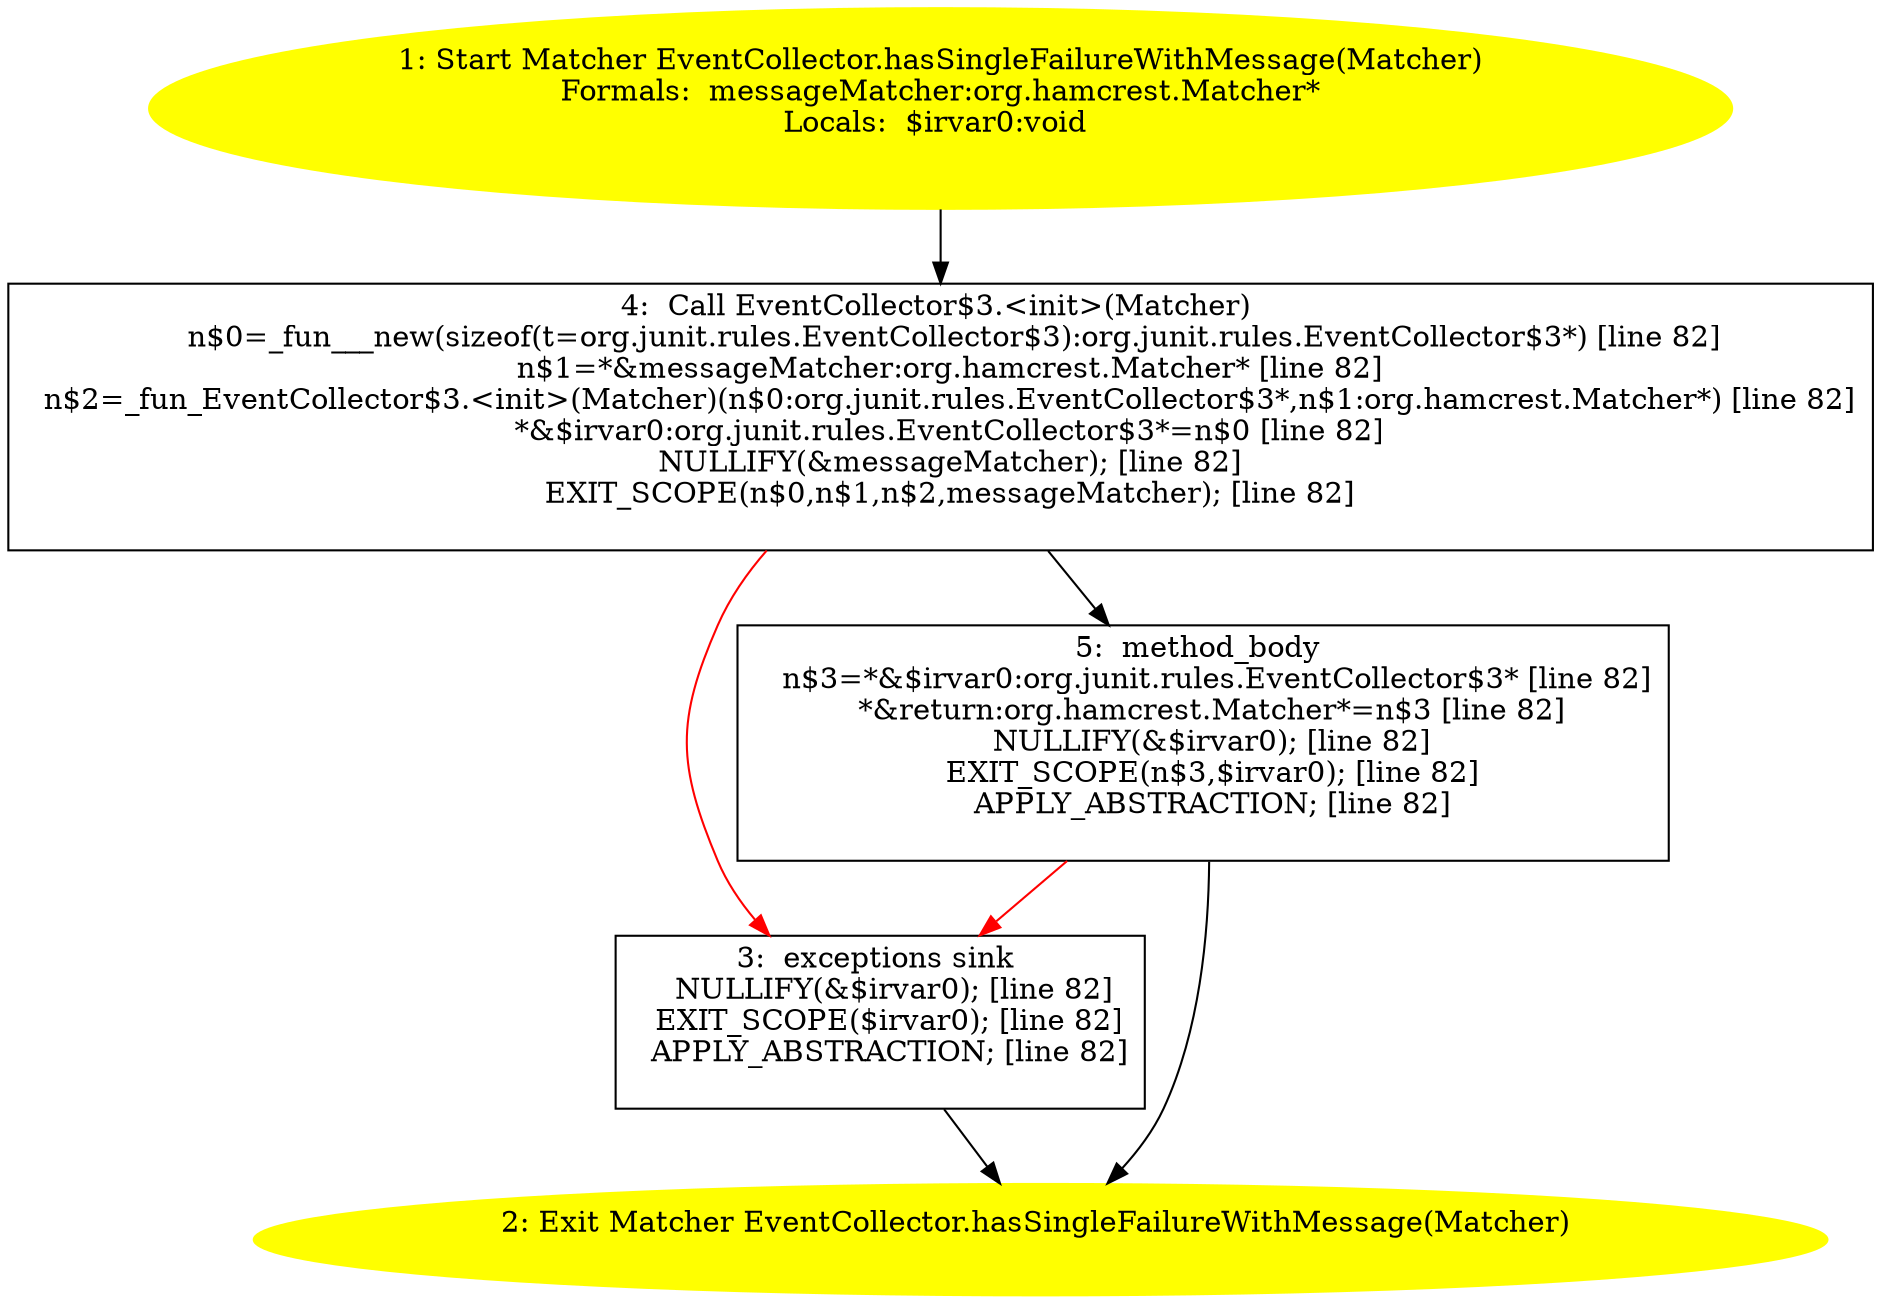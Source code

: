 /* @generated */
digraph cfg {
"org.junit.rules.EventCollector.hasSingleFailureWithMessage(org.hamcrest.Matcher):org.hamcrest.Matche.6c8ecef06f61c708975b4ba68f607d4d_1" [label="1: Start Matcher EventCollector.hasSingleFailureWithMessage(Matcher)\nFormals:  messageMatcher:org.hamcrest.Matcher*\nLocals:  $irvar0:void \n  " color=yellow style=filled]
	

	 "org.junit.rules.EventCollector.hasSingleFailureWithMessage(org.hamcrest.Matcher):org.hamcrest.Matche.6c8ecef06f61c708975b4ba68f607d4d_1" -> "org.junit.rules.EventCollector.hasSingleFailureWithMessage(org.hamcrest.Matcher):org.hamcrest.Matche.6c8ecef06f61c708975b4ba68f607d4d_4" ;
"org.junit.rules.EventCollector.hasSingleFailureWithMessage(org.hamcrest.Matcher):org.hamcrest.Matche.6c8ecef06f61c708975b4ba68f607d4d_2" [label="2: Exit Matcher EventCollector.hasSingleFailureWithMessage(Matcher) \n  " color=yellow style=filled]
	

"org.junit.rules.EventCollector.hasSingleFailureWithMessage(org.hamcrest.Matcher):org.hamcrest.Matche.6c8ecef06f61c708975b4ba68f607d4d_3" [label="3:  exceptions sink \n   NULLIFY(&$irvar0); [line 82]\n  EXIT_SCOPE($irvar0); [line 82]\n  APPLY_ABSTRACTION; [line 82]\n " shape="box"]
	

	 "org.junit.rules.EventCollector.hasSingleFailureWithMessage(org.hamcrest.Matcher):org.hamcrest.Matche.6c8ecef06f61c708975b4ba68f607d4d_3" -> "org.junit.rules.EventCollector.hasSingleFailureWithMessage(org.hamcrest.Matcher):org.hamcrest.Matche.6c8ecef06f61c708975b4ba68f607d4d_2" ;
"org.junit.rules.EventCollector.hasSingleFailureWithMessage(org.hamcrest.Matcher):org.hamcrest.Matche.6c8ecef06f61c708975b4ba68f607d4d_4" [label="4:  Call EventCollector$3.<init>(Matcher) \n   n$0=_fun___new(sizeof(t=org.junit.rules.EventCollector$3):org.junit.rules.EventCollector$3*) [line 82]\n  n$1=*&messageMatcher:org.hamcrest.Matcher* [line 82]\n  n$2=_fun_EventCollector$3.<init>(Matcher)(n$0:org.junit.rules.EventCollector$3*,n$1:org.hamcrest.Matcher*) [line 82]\n  *&$irvar0:org.junit.rules.EventCollector$3*=n$0 [line 82]\n  NULLIFY(&messageMatcher); [line 82]\n  EXIT_SCOPE(n$0,n$1,n$2,messageMatcher); [line 82]\n " shape="box"]
	

	 "org.junit.rules.EventCollector.hasSingleFailureWithMessage(org.hamcrest.Matcher):org.hamcrest.Matche.6c8ecef06f61c708975b4ba68f607d4d_4" -> "org.junit.rules.EventCollector.hasSingleFailureWithMessage(org.hamcrest.Matcher):org.hamcrest.Matche.6c8ecef06f61c708975b4ba68f607d4d_5" ;
	 "org.junit.rules.EventCollector.hasSingleFailureWithMessage(org.hamcrest.Matcher):org.hamcrest.Matche.6c8ecef06f61c708975b4ba68f607d4d_4" -> "org.junit.rules.EventCollector.hasSingleFailureWithMessage(org.hamcrest.Matcher):org.hamcrest.Matche.6c8ecef06f61c708975b4ba68f607d4d_3" [color="red" ];
"org.junit.rules.EventCollector.hasSingleFailureWithMessage(org.hamcrest.Matcher):org.hamcrest.Matche.6c8ecef06f61c708975b4ba68f607d4d_5" [label="5:  method_body \n   n$3=*&$irvar0:org.junit.rules.EventCollector$3* [line 82]\n  *&return:org.hamcrest.Matcher*=n$3 [line 82]\n  NULLIFY(&$irvar0); [line 82]\n  EXIT_SCOPE(n$3,$irvar0); [line 82]\n  APPLY_ABSTRACTION; [line 82]\n " shape="box"]
	

	 "org.junit.rules.EventCollector.hasSingleFailureWithMessage(org.hamcrest.Matcher):org.hamcrest.Matche.6c8ecef06f61c708975b4ba68f607d4d_5" -> "org.junit.rules.EventCollector.hasSingleFailureWithMessage(org.hamcrest.Matcher):org.hamcrest.Matche.6c8ecef06f61c708975b4ba68f607d4d_2" ;
	 "org.junit.rules.EventCollector.hasSingleFailureWithMessage(org.hamcrest.Matcher):org.hamcrest.Matche.6c8ecef06f61c708975b4ba68f607d4d_5" -> "org.junit.rules.EventCollector.hasSingleFailureWithMessage(org.hamcrest.Matcher):org.hamcrest.Matche.6c8ecef06f61c708975b4ba68f607d4d_3" [color="red" ];
}
